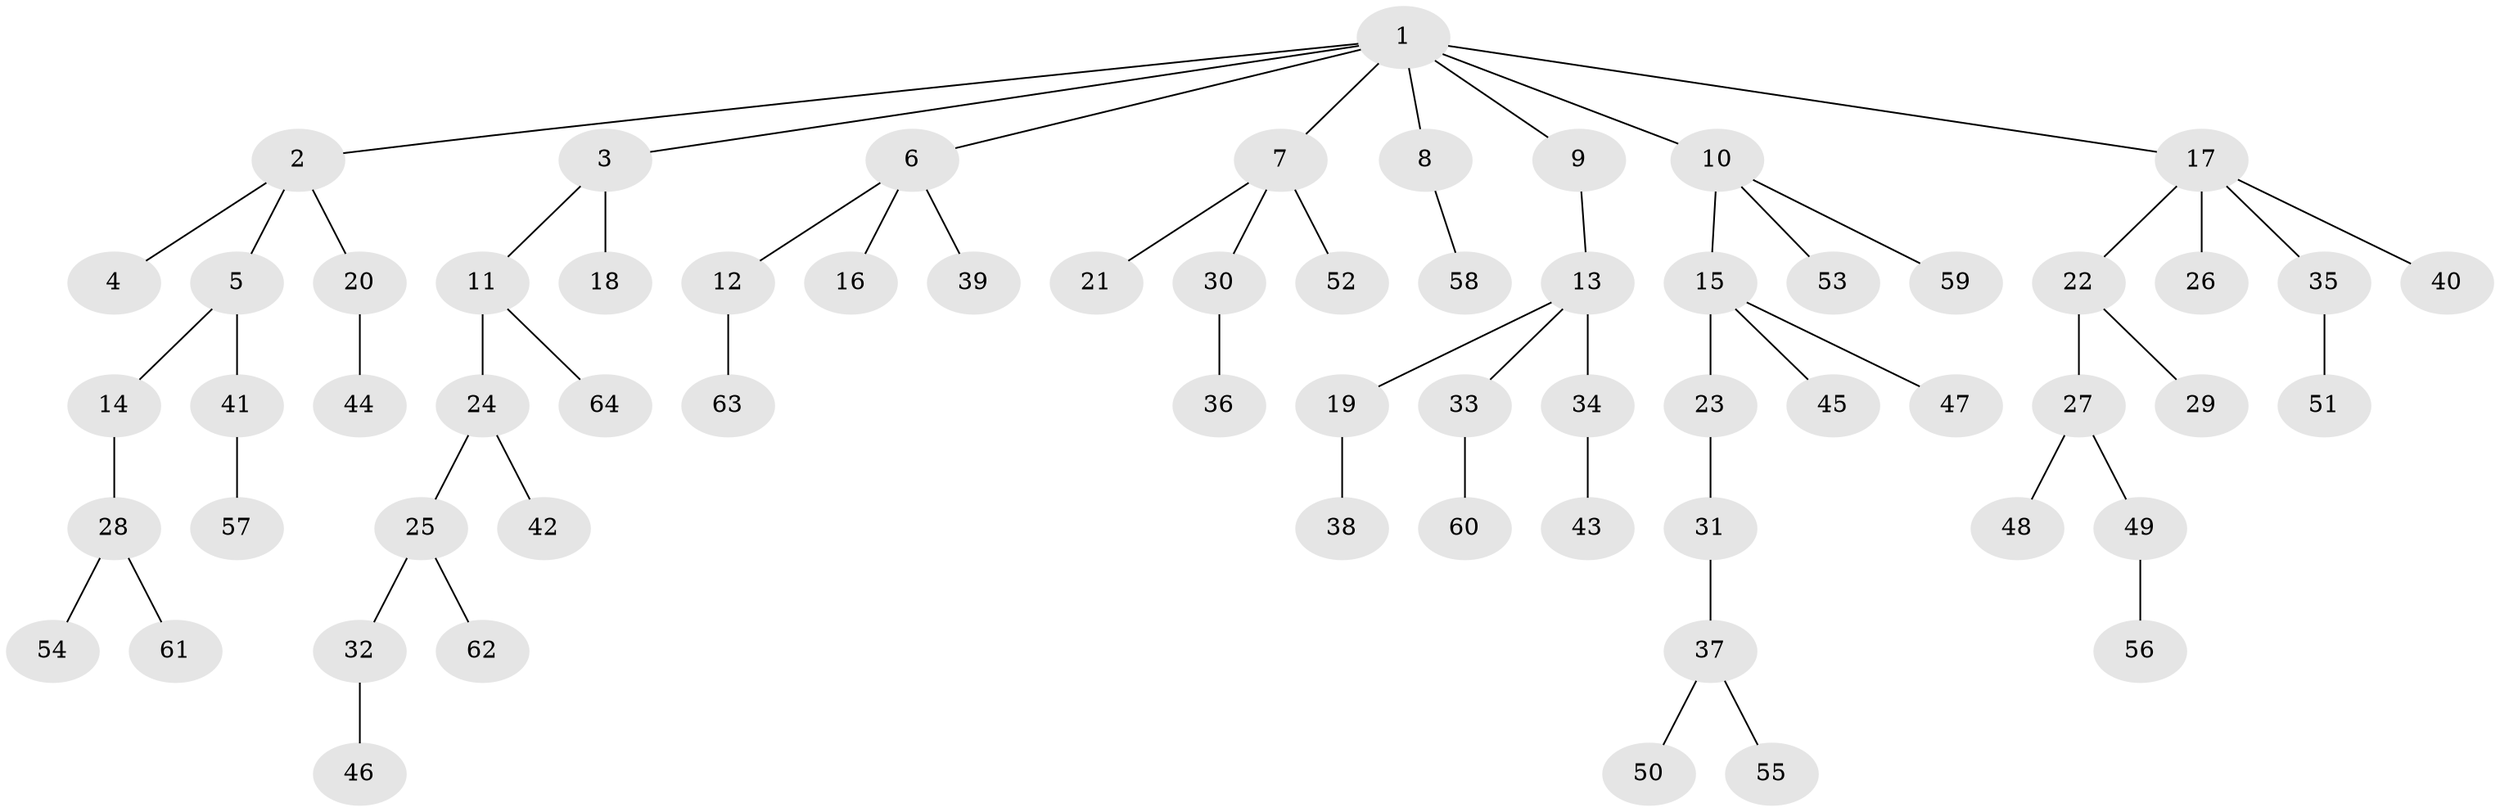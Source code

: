 // Generated by graph-tools (version 1.1) at 2025/11/02/27/25 16:11:27]
// undirected, 64 vertices, 63 edges
graph export_dot {
graph [start="1"]
  node [color=gray90,style=filled];
  1;
  2;
  3;
  4;
  5;
  6;
  7;
  8;
  9;
  10;
  11;
  12;
  13;
  14;
  15;
  16;
  17;
  18;
  19;
  20;
  21;
  22;
  23;
  24;
  25;
  26;
  27;
  28;
  29;
  30;
  31;
  32;
  33;
  34;
  35;
  36;
  37;
  38;
  39;
  40;
  41;
  42;
  43;
  44;
  45;
  46;
  47;
  48;
  49;
  50;
  51;
  52;
  53;
  54;
  55;
  56;
  57;
  58;
  59;
  60;
  61;
  62;
  63;
  64;
  1 -- 2;
  1 -- 3;
  1 -- 6;
  1 -- 7;
  1 -- 8;
  1 -- 9;
  1 -- 10;
  1 -- 17;
  2 -- 4;
  2 -- 5;
  2 -- 20;
  3 -- 11;
  3 -- 18;
  5 -- 14;
  5 -- 41;
  6 -- 12;
  6 -- 16;
  6 -- 39;
  7 -- 21;
  7 -- 30;
  7 -- 52;
  8 -- 58;
  9 -- 13;
  10 -- 15;
  10 -- 53;
  10 -- 59;
  11 -- 24;
  11 -- 64;
  12 -- 63;
  13 -- 19;
  13 -- 33;
  13 -- 34;
  14 -- 28;
  15 -- 23;
  15 -- 45;
  15 -- 47;
  17 -- 22;
  17 -- 26;
  17 -- 35;
  17 -- 40;
  19 -- 38;
  20 -- 44;
  22 -- 27;
  22 -- 29;
  23 -- 31;
  24 -- 25;
  24 -- 42;
  25 -- 32;
  25 -- 62;
  27 -- 48;
  27 -- 49;
  28 -- 54;
  28 -- 61;
  30 -- 36;
  31 -- 37;
  32 -- 46;
  33 -- 60;
  34 -- 43;
  35 -- 51;
  37 -- 50;
  37 -- 55;
  41 -- 57;
  49 -- 56;
}
